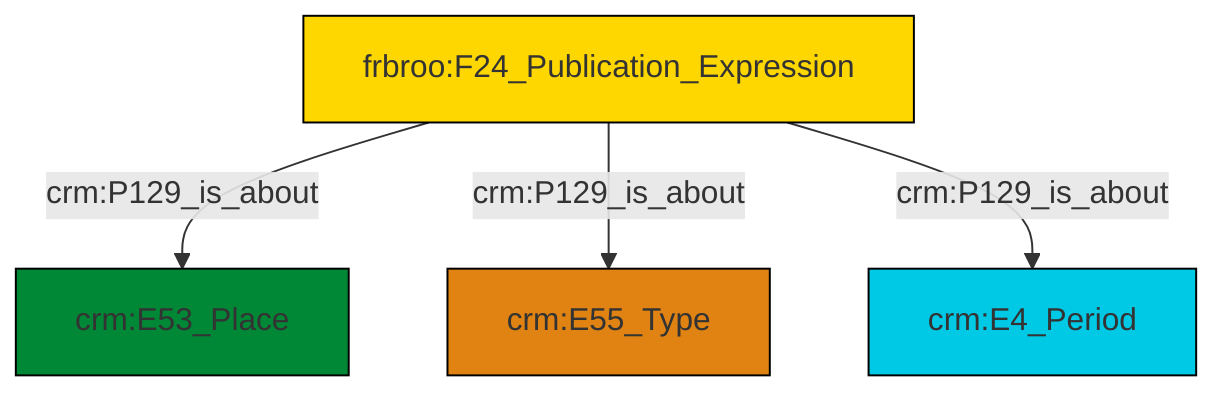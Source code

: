 graph TD
classDef Literal fill:#f2f2f2,stroke:#000000;
classDef CRM_Entity fill:#FFFFFF,stroke:#000000;
classDef Temporal_Entity fill:#00C9E6, stroke:#000000;
classDef Type fill:#E18312, stroke:#000000;
classDef Time-Span fill:#2C9C91, stroke:#000000;
classDef Appellation fill:#FFEB7F, stroke:#000000;
classDef Place fill:#008836, stroke:#000000;
classDef Persistent_Item fill:#B266B2, stroke:#000000;
classDef Conceptual_Object fill:#FFD700, stroke:#000000;
classDef Physical_Thing fill:#D2B48C, stroke:#000000;
classDef Actor fill:#f58aad, stroke:#000000;
classDef PC_Classes fill:#4ce600, stroke:#000000;
classDef Multi fill:#cccccc,stroke:#000000;

2["frbroo:F24_Publication_Expression"]:::Conceptual_Object -->|crm:P129_is_about| 3["crm:E53_Place"]:::Place
2["frbroo:F24_Publication_Expression"]:::Conceptual_Object -->|crm:P129_is_about| 0["crm:E55_Type"]:::Type
2["frbroo:F24_Publication_Expression"]:::Conceptual_Object -->|crm:P129_is_about| 6["crm:E4_Period"]:::Temporal_Entity